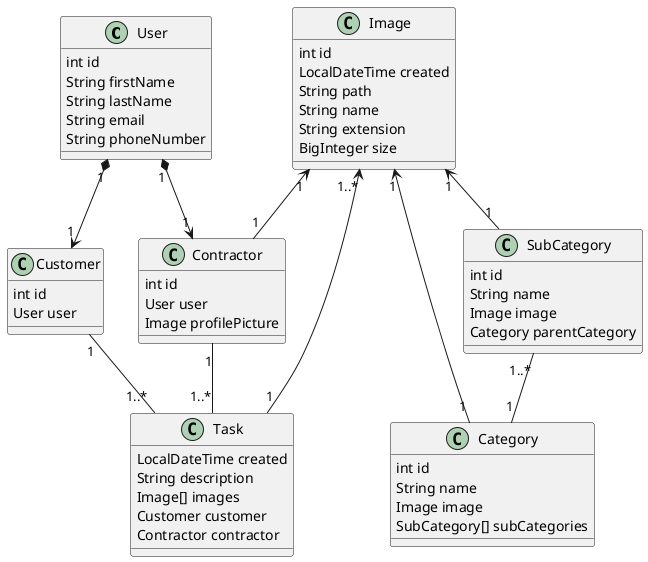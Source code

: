 @startuml "Class Diagram"

class User {
    int id
    String firstName
    String lastName
    String email
    String phoneNumber
}

class Contractor {
    int id
    User user
    Image profilePicture
}

class Customer {
    int id
    User user
}

class Category {
    int id
    String name
    Image image
    SubCategory[] subCategories
}

class SubCategory {
    int id
    String name
    Image image
    Category parentCategory
}

class Task {
    LocalDateTime created
    String description
    Image[] images
    Customer customer
    Contractor contractor
}

class Image {
    int id
    LocalDateTime created
    String path
    String name
    String extension
    BigInteger size
}

User "1" *--> "1" Customer
User "1" *--> "1" Contractor

SubCategory "1..*"--"1" Category
Image "1"<--"1" Contractor

Image "1"<--"1" Category
Image "1"<--"1" SubCategory

Image "1..*"<--"1" Task
Customer "1"--"1..*" Task
Contractor "1"--"1..*" Task

@enduml
